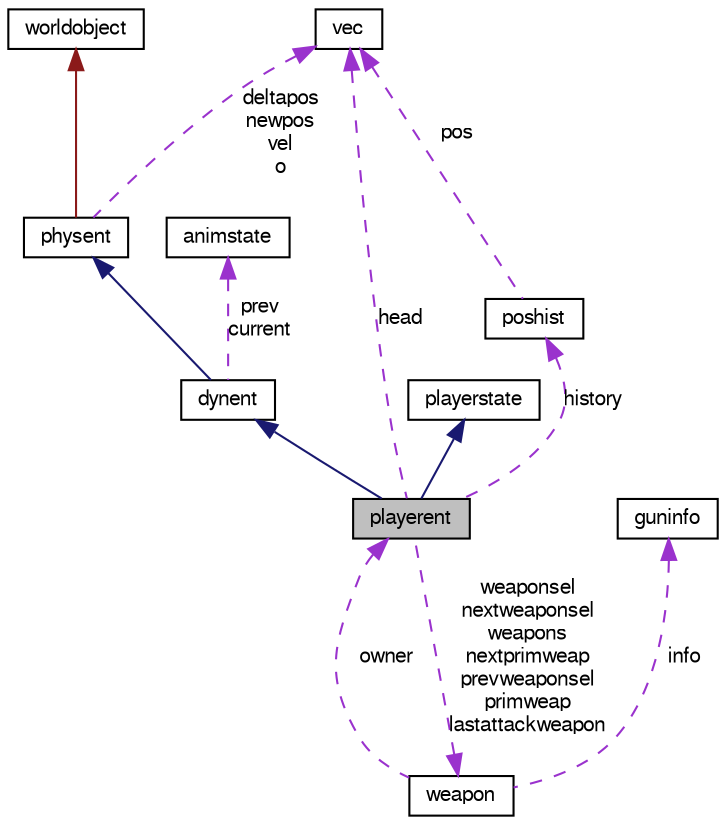 digraph G
{
  edge [fontname="FreeSans",fontsize="10",labelfontname="FreeSans",labelfontsize="10"];
  node [fontname="FreeSans",fontsize="10",shape=record];
  Node1 [label="playerent",height=0.2,width=0.4,color="black", fillcolor="grey75", style="filled" fontcolor="black"];
  Node2 -> Node1 [dir=back,color="midnightblue",fontsize="10",style="solid",fontname="FreeSans"];
  Node2 [label="dynent",height=0.2,width=0.4,color="black", fillcolor="white", style="filled",URL="$classdynent.html"];
  Node3 -> Node2 [dir=back,color="midnightblue",fontsize="10",style="solid",fontname="FreeSans"];
  Node3 [label="physent",height=0.2,width=0.4,color="black", fillcolor="white", style="filled",URL="$classphysent.html"];
  Node4 -> Node3 [dir=back,color="firebrick4",fontsize="10",style="solid",fontname="FreeSans"];
  Node4 [label="worldobject",height=0.2,width=0.4,color="black", fillcolor="white", style="filled",URL="$classworldobject.html"];
  Node5 -> Node3 [dir=back,color="darkorchid3",fontsize="10",style="dashed",label="deltapos\nnewpos\nvel\no",fontname="FreeSans"];
  Node5 [label="vec",height=0.2,width=0.4,color="black", fillcolor="white", style="filled",URL="$structvec.html"];
  Node6 -> Node2 [dir=back,color="darkorchid3",fontsize="10",style="dashed",label="prev\ncurrent",fontname="FreeSans"];
  Node6 [label="animstate",height=0.2,width=0.4,color="black", fillcolor="white", style="filled",URL="$structanimstate.html"];
  Node7 -> Node1 [dir=back,color="midnightblue",fontsize="10",style="solid",fontname="FreeSans"];
  Node7 [label="playerstate",height=0.2,width=0.4,color="black", fillcolor="white", style="filled",URL="$classplayerstate.html"];
  Node8 -> Node1 [dir=back,color="darkorchid3",fontsize="10",style="dashed",label="history",fontname="FreeSans"];
  Node8 [label="poshist",height=0.2,width=0.4,color="black", fillcolor="white", style="filled",URL="$structposhist.html"];
  Node5 -> Node8 [dir=back,color="darkorchid3",fontsize="10",style="dashed",label="pos",fontname="FreeSans"];
  Node9 -> Node1 [dir=back,color="darkorchid3",fontsize="10",style="dashed",label="weaponsel\nnextweaponsel\nweapons\nnextprimweap\nprevweaponsel\nprimweap\nlastattackweapon",fontname="FreeSans"];
  Node9 [label="weapon",height=0.2,width=0.4,color="black", fillcolor="white", style="filled",URL="$structweapon.html"];
  Node1 -> Node9 [dir=back,color="darkorchid3",fontsize="10",style="dashed",label="owner",fontname="FreeSans"];
  Node10 -> Node9 [dir=back,color="darkorchid3",fontsize="10",style="dashed",label="info",fontname="FreeSans"];
  Node10 [label="guninfo",height=0.2,width=0.4,color="black", fillcolor="white", style="filled",URL="$structguninfo.html"];
  Node5 -> Node1 [dir=back,color="darkorchid3",fontsize="10",style="dashed",label="head",fontname="FreeSans"];
}
